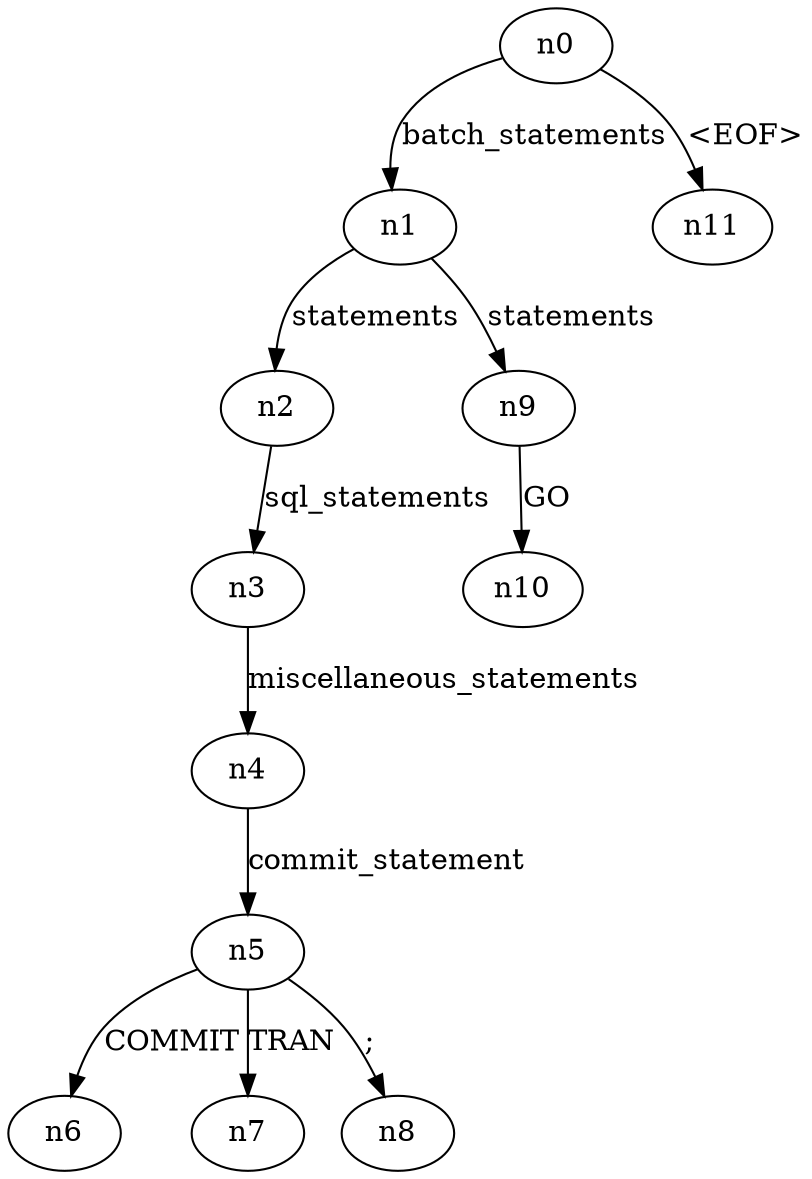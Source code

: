 digraph ParseTree {
  n0 -> n1 [label="batch_statements"];
  n1 -> n2 [label="statements"];
  n2 -> n3 [label="sql_statements"];
  n3 -> n4 [label="miscellaneous_statements"];
  n4 -> n5 [label="commit_statement"];
  n5 -> n6 [label="COMMIT"];
  n5 -> n7 [label="TRAN"];
  n5 -> n8 [label=";"];
  n1 -> n9 [label="statements"];
  n9 -> n10 [label="GO"];
  n0 -> n11 [label="<EOF>"];
}